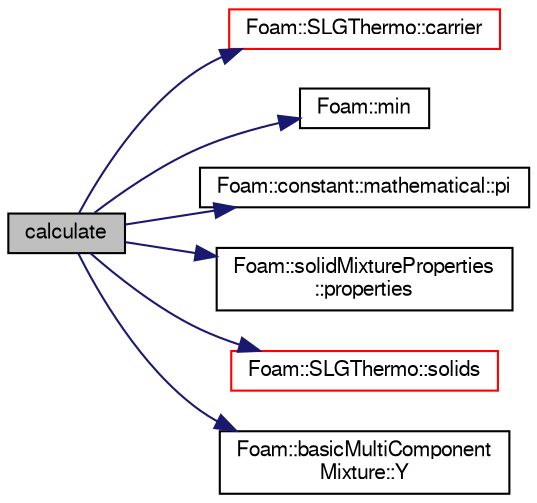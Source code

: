 digraph "calculate"
{
  bgcolor="transparent";
  edge [fontname="FreeSans",fontsize="10",labelfontname="FreeSans",labelfontsize="10"];
  node [fontname="FreeSans",fontsize="10",shape=record];
  rankdir="LR";
  Node314 [label="calculate",height=0.2,width=0.4,color="black", fillcolor="grey75", style="filled", fontcolor="black"];
  Node314 -> Node315 [color="midnightblue",fontsize="10",style="solid",fontname="FreeSans"];
  Node315 [label="Foam::SLGThermo::carrier",height=0.2,width=0.4,color="red",URL="$a30182.html#a2260ad95f8a442cc428618661191f3e9",tooltip="Return reference to the gaseous components. "];
  Node314 -> Node359 [color="midnightblue",fontsize="10",style="solid",fontname="FreeSans"];
  Node359 [label="Foam::min",height=0.2,width=0.4,color="black",URL="$a21124.html#a253e112ad2d56d96230ff39ea7f442dc"];
  Node314 -> Node360 [color="midnightblue",fontsize="10",style="solid",fontname="FreeSans"];
  Node360 [label="Foam::constant::mathematical::pi",height=0.2,width=0.4,color="black",URL="$a21162.html#a731b8788a4c01586c35266c7ca4fed04"];
  Node314 -> Node361 [color="midnightblue",fontsize="10",style="solid",fontname="FreeSans"];
  Node361 [label="Foam::solidMixtureProperties\l::properties",height=0.2,width=0.4,color="black",URL="$a29970.html#a68a19e37f2239db75a5685d5c1993dcb",tooltip="Return the solidProperties properties. "];
  Node314 -> Node362 [color="midnightblue",fontsize="10",style="solid",fontname="FreeSans"];
  Node362 [label="Foam::SLGThermo::solids",height=0.2,width=0.4,color="red",URL="$a30182.html#acdd1697a0de186428b8da9ce8b75ef19",tooltip="Return reference to the global (additional) solids. "];
  Node314 -> Node390 [color="midnightblue",fontsize="10",style="solid",fontname="FreeSans"];
  Node390 [label="Foam::basicMultiComponent\lMixture::Y",height=0.2,width=0.4,color="black",URL="$a30130.html#a98fc615b86ae04a5a00a36c8fb619a16",tooltip="Return the mass-fraction fields. "];
}
